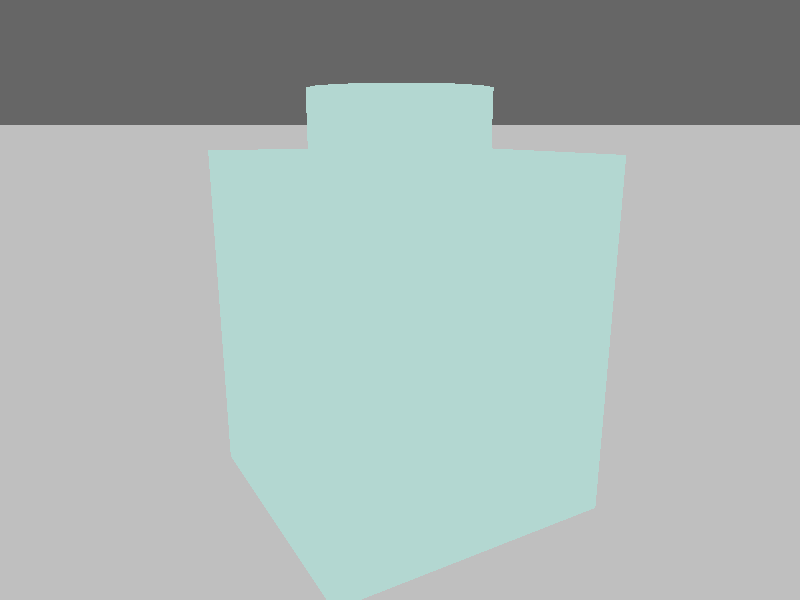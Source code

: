 //========================================================================================================================
//                                                     POV-Ray script
//                                     Generated by LDCad 1.6b (WIN64) on 2019-07-08
//------------------------------------------------------------------------------------------------------------------------
//Main file: D:\GitHub\mike_ldraw_models\tests\every_color\every_color.ldr
//Author: MLCad
//========================================================================================================================



//=====Options and variables==============================================================================================
#version 3.7;

#declare assumedGamma=1;
#declare dstAspectRatio=image_width/image_height; //Aspect ratio of the destination image.
#declare srcAspectRatio=1.587873; //Aspect ratio of the editing view used during export.
#declare doCorFOV=true; //Compensate the horizontal FOV, if needed, to keep framing identical to LDCad's editing view.

#declare doRadiosity=true;
#declare doRadiosityHQ=false; //This will be much slower, use only for final renderings.

#declare doFloor=true;
#declare doSky=false;

#declare doSeams=true; //This will fake seams in between parts by slightly scaling them.
#declare seamSize=0.3; //Width of seams.

//-----Bounding info------------------------------------------------------------------------------------------------------
#declare minX=-10;
#declare maxX=10;
#declare minY=-28;
#declare maxY=0; //This is the floor location as LDraw has a negative Y direction.



//=====Global settings====================================================================================================
#if (doRadiosity)
 #include "rad_def.inc"
#end

global_settings {
 assumed_gamma assumedGamma
 ambient_light srgb <1,1,1>
 max_trace_level 8

 #if (doRadiosity)
  #if (doRadiosityHQ)
   radiosity { Rad_Settings(Radiosity_OutdoorHQ, off, off) }
  #else
   radiosity { Rad_Settings(Radiosity_OutdoorLQ, off, off) }
  #end
 #end
}

background { color srgb 0.4 }


//=====LDraw materials====================================================================================================
#declare ldColorCount=175;
#declare ldColor=array[ldColorCount][5] {
 {0,0.019608,0.07451,0.113725,1},
 {1,0,0.333333,0.74902,1},
 {2,0.145098,0.478431,0.243137,1},
 {3,0,0.513726,0.560784,1},
 {4,0.788235,0.101961,0.035294,1},
 {5,0.784314,0.439216,0.627451,1},
 {6,0.345098,0.223529,0.152941,1},
 {7,0.607843,0.631373,0.615686,1},
 {8,0.427451,0.431373,0.360784,1},
 {9,0.705882,0.823529,0.890196,1},
 {10,0.294118,0.623529,0.290196,1},
 {11,0.333333,0.647059,0.686275,1},
 {12,0.94902,0.439216,0.368627,1},
 {13,0.988235,0.592157,0.67451,1},
 {14,0.94902,0.803922,0.215686,1},
 {15,1,1,1,1},
 {17,0.760784,0.854902,0.721569,1},
 {18,0.984314,0.901961,0.588235,1},
 {19,0.894118,0.803922,0.619608,1},
 {20,0.788235,0.792157,0.886275,1},
 {21,0.878431,1,0.690196,0.941176},
 {22,0.505882,0,0.482353,1},
 {23,0.12549,0.196078,0.690196,1},
 {25,0.996078,0.541176,0.094118,1},
 {26,0.572549,0.223529,0.470588,1},
 {27,0.733333,0.913725,0.043137,1},
 {28,0.584314,0.541176,0.45098,1},
 {29,0.894118,0.678431,0.784314,1},
 {30,0.67451,0.470588,0.729412,1},
 {31,0.882353,0.835294,0.929412,1},
 {32,0,0,0,0.823529},
 {33,0,0.12549,0.627451,0.501961},
 {34,0.137255,0.470588,0.254902,0.501961},
 {35,0.337255,0.901961,0.27451,0.501961},
 {36,0.788235,0.101961,0.035294,0.501961},
 {37,0.87451,0.4,0.584314,0.501961},
 {38,1,0.501961,0.05098,0.501961},
 {39,0.756863,0.87451,0.941176,0.501961},
 {40,0.388235,0.372549,0.321569,0.501961},
 {41,0.333333,0.603922,0.717647,0.501961},
 {42,0.752941,1,0,0.501961},
 {43,0.682353,0.913725,0.937255,0.501961},
 {44,0.588235,0.439216,0.623529,0.501961},
 {45,0.988235,0.592157,0.67451,0.501961},
 {46,0.960784,0.803922,0.184314,0.501961},
 {47,0.988235,0.988235,0.988235,0.501961},
 {52,0.647059,0.647059,0.796078,0.501961},
 {54,0.854902,0.690196,0,0.501961},
 {57,0.941176,0.560784,0.109804,0.501961},
 {60,0.392157,0.352941,0.298039,1},
 {61,0.423529,0.588235,0.74902,1},
 {62,0.235294,0.701961,0.443137,1},
 {63,0.666667,0.301961,0.556863,1},
 {64,0.105882,0.164706,0.203922,1},
 {65,0.960784,0.803922,0.184314,1},
 {66,0.792157,0.690196,0,0.501961},
 {67,1,1,1,0.501961},
 {68,0.952941,0.811765,0.607843,1},
 {69,0.803922,0.384314,0.596078,1},
 {70,0.345098,0.164706,0.070588,1},
 {71,0.627451,0.647059,0.662745,1},
 {72,0.423529,0.431373,0.407843,1},
 {73,0.360784,0.615686,0.819608,1},
 {74,0.45098,0.862745,0.631373,1},
 {75,0,0,0,1},
 {76,0.388235,0.372549,0.380392,1},
 {77,0.996078,0.8,0.811765,1},
 {78,0.964706,0.843137,0.701961,1},
 {79,1,1,1,0.941176},
 {80,0.647059,0.662745,0.705882,1},
 {81,0.537255,0.607843,0.372549,1},
 {82,0.858824,0.67451,0.203922,1},
 {83,0.101961,0.156863,0.192157,1},
 {84,0.8,0.439216,0.164706,1},
 {85,0.247059,0.211765,0.568627,1},
 {86,0.486275,0.313726,0.227451,1},
 {87,0.427451,0.431373,0.360784,1},
 {89,0.298039,0.380392,0.858824,1},
 {92,0.815686,0.568627,0.407843,1},
 {100,0.996078,0.729412,0.741176,1},
 {110,0.262745,0.329412,0.639216,1},
 {112,0.407843,0.454902,0.792157,1},
 {114,0.87451,0.4,0.584314,0.501961},
 {115,0.780392,0.823529,0.235294,1},
 {117,1,1,1,0.501961},
 {118,0.701961,0.843137,0.819608,1},
 {120,0.85098,0.894118,0.654902,1},
 {125,0.976471,0.729412,0.380392,1},
 {128,0.678431,0.380392,0.25098,1},
 {129,0.392157,0,0.380392,0.501961},
 {132,0,0,0,1},
 {133,0,0,0,1},
 {134,0.588235,0.290196,0.152941,1},
 {135,0.611765,0.639216,0.658824,1},
 {137,0.337255,0.466667,0.729412,1},
 {142,0.862745,0.745098,0.380392,1},
 {148,0.341176,0.345098,0.341176,1},
 {150,0.733333,0.741176,0.737255,1},
 {151,0.901961,0.890196,0.878431,1},
 {178,0.705882,0.533333,0.243137,1},
 {179,0.537255,0.529412,0.533333,1},
 {183,0.94902,0.952941,0.94902,1},
 {184,0.839216,0,0.14902,1},
 {186,0,0.556863,0.235294,1},
 {189,0.67451,0.509804,0.278431,1},
 {191,0.972549,0.733333,0.239216,1},
 {212,0.52549,0.756863,0.882353,1},
 {216,0.701961,0.062745,0.015686,1},
 {218,0.556863,0.333333,0.592157,1},
 {219,0.337255,0.305882,0.615686,1},
 {226,1,0.941176,0.227451,1},
 {231,0.988235,0.717647,0.427451,0.501961},
 {232,0.337255,0.745098,0.839216,1},
 {234,0.984314,0.909804,0.564706,0.501961},
 {256,0.129412,0.129412,0.129412,1},
 {272,0.05098,0.196078,0.356863,1},
 {273,0,0.2,0.698039,1},
 {284,0.760784,0.505882,0.647059,0.501961},
 {285,0.490196,0.760784,0.568627,0.501961},
 {288,0.094118,0.27451,0.196078,1},
 {293,0.419608,0.670588,0.894118,0.501961},
 {294,0.741176,0.776471,0.678431,0.941176},
 {295,1,0.580392,0.760784,1},
 {297,0.8,0.611765,0.168627,1},
 {300,0.760784,0.498039,0.32549,1},
 {302,0.682353,0.913725,0.937255,0.501961},
 {308,0.207843,0.129412,0,1},
 {313,0.329412,0.662745,0.784314,1},
 {320,0.447059,0.054902,0.058824,1},
 {321,0.078431,0.596078,0.843137,1},
 {322,0.243137,0.760784,0.866667,1},
 {323,0.741176,0.862745,0.847059,1},
 {324,0.768627,0,0.14902,1},
 {326,0.87451,0.933333,0.647059,1},
 {329,0.960784,0.952941,0.843137,0.941176},
 {330,0.607843,0.603922,0.352941,1},
 {334,0.733333,0.647059,0.239216,1},
 {335,0.839216,0.458824,0.447059,1},
 {339,0.752941,1,0,0.501961},
 {350,0.815686,0.4,0.062745,1},
 {351,0.968627,0.521569,0.694118,1},
 {353,0.172549,0.278431,0.45098,1},
 {366,0.980392,0.611765,0.109804,1},
 {373,0.517647,0.368627,0.517647,1},
 {375,0.756863,0.760784,0.756863,1},
 {378,0.627451,0.737255,0.67451,1},
 {379,0.34902,0.443137,0.517647,1},
 {383,0.878431,0.878431,0.878431,1},
 {406,0,0.113725,0.407843,1},
 {449,0.505882,0,0.482353,1},
 {450,0.713726,0.482353,0.313726,1},
 {462,1,0.654902,0.043137,1},
 {484,0.662745,0.333333,0,1},
 {490,0.843137,0.941176,0,1},
 {493,0.396078,0.403922,0.380392,1},
 {494,0.815686,0.815686,0.815686,1},
 {495,0.682353,0.478431,0.34902,1},
 {496,0.639216,0.635294,0.643137,1},
 {503,0.901961,0.890196,0.854902,1},
 {504,0.537255,0.529412,0.533333,1},
 {507,0.666667,0.823529,0.843137,1},
 {508,0.97451,0.719608,0.684314,1},
 {509,0.994118,0.796078,0.837255,1},
 {511,0.980392,0.980392,0.980392,1},
 {10002,0.3,0.3,0.3,1},
 {10026,0.3,0.3,0.3,1},
 {10031,0.3,0.3,0.3,1},
 {10070,0.3,0.3,0.3,1},
 {10226,0.3,0.3,0.3,1},
 {10308,0.3,0.3,0.3,1},
 {10320,0.3,0.3,0.3,1},
 {10321,0.3,0.3,0.3,1},
 {10322,0.3,0.3,0.3,1},
 {10323,0.3,0.3,0.3,1},
 {10484,0.3,0.3,0.3,1}
}

#macro getColorIndex(ldCode)
 #local result=-1;
 #local i=0;
 #while (result=-1 & i<ldColorCount)
  #if (ldColor[i][0]=ldCode)
    #local result=i;
  #else
    #local i=i+1;
  #end
 #end
 result
#end

//-----Base tex/mat properties--------------------------------------------------------------------------------------------
#local ldrawPlasticNor=normal {
 bumps 0.001
 scale 0.5
 turbulence 0
};

#local ldrawPlasticFin=finish {
 diffuse 1
 brilliance 1
 conserve_energy

 specular albedo 0.1
 roughness 0.01

 reflection 0.05
};

#local ldrawPlasticTrans_ior=1.6;

#local ldrawRubberNor=normal {
 dents 0.01
 scale 0.25
 turbulence 0
}

#local ldrawRubberFin=finish {
 diffuse 1
 brilliance 0.05
 specular albedo 0.1
 roughness 0.05
 conserve_energy
}

#local ldrawRubberTrans_ior=2.5;

#local ldrawMetalNor=normal {
 dents 0.01
 scale 0.25
 turbulence 0
};

#local ldrawMetalFin=finish {
 brilliance 3
 diffuse 0.9
 metallic
 specular 0.70
 roughness 1/60
 reflection 0.25
};

#local ldrawMatteMetalNor=normal {
 dents 0.01
 scale 0.25
 turbulence 0
};

#local ldrawMatteMetalFin=finish {
 brilliance 3
 diffuse 0.9
 metallic
 specular 0.70
 roughness 1/60
 reflection 0.25
};

#local ldrawChromeNor=normal {
 bumps 0.01
 scale 0.1
 turbulence 0
};

#local ldrawChromeFin=finish {
 brilliance 6
 diffuse 0.7
 metallic
 specular 0.80
 roughness 1/120
 reflection 0.8
};

#local ldrawPearlNor=normal {
 dents 0.01
 scale 0.25
 turbulence 0
};

#local ldrawPearlFin=finish {
 brilliance 3
 diffuse 0.9
 metallic
 specular 0.70
 roughness 1/60
 reflection 0.25
};


//-----tex/mat helper macros----------------------------------------------------------------------------------------------
#macro ldrawPigment(colIdx, forMat)

 #local r=ldColor[colIdx][1];
 #local g=ldColor[colIdx][2];
 #local b=ldColor[colIdx][3];
 #local a=ldColor[colIdx][4];
 #local isTrans=(a<1.0);

 #if (isTrans)
  #if (forMat)
    //Transparency is done trough interior
    #local flt=0.0;
    #local tr=1.0;
  #else
    #local flt=a;
    #local tr=1.0-a;
  #end

  #local result=pigment { srgbft <r,g,b, flt, tr> };
  result
 #else
  #local result=pigment { srgb <r,g,b> };
  result
 #end
#end

#macro ldrawBuildTex(basePigment, baseNormal, baseFinish, pngIdx)

 #if (pngIdx<0)
  pigment { basePigment }
  normal { baseNormal }
  finish { baseFinish }
 #else
  #local texPigment=
   pigment {
    basePigment
    uv_mapping
    image_map {
     png getPngName(pngIdx)
     getPngMapType(pngIdx)
     interpolate 2
    }
    getPngWarp(pngIdx)
   }
  ;

  #local result=
   texture {
    pigment { basePigment }
    normal { baseNormal }
    finish { baseFinish }
   }
   texture {
    pigment { texPigment }
    normal { baseNormal }
    finish { baseFinish }
   }
  ;
  result
 #end
#end

#macro ldrawBuildMat(ldCode, tex, iorValue)

 texture { tex }
 #local idx=getColorIndex(ldCode);
 #if (ldColor[idx][4]<1.0)
  interior {
    ior iorValue
    fade_power 1
    fade_distance 1
    fade_color <ldColor[idx][1], ldColor[idx][2], ldColor[idx][3]>
  }
 #end
#end


//-----Main tex/mat macros------------------------------------------------------------------------------------------------
#macro ldrawTexPlastic(ldCode, pngIdx, forMat)
 ldrawBuildTex(ldrawPigment(getColorIndex(ldCode), forMat), ldrawPlasticNor, ldrawPlasticFin, pngIdx)
#end

#macro ldrawMatPlastic(ldCode, tex)
 ldrawBuildMat(ldCode, tex, ldrawPlasticTrans_ior)
#end

#macro ldrawTexRubber(ldCode, pngIdx, forMat)
 ldrawBuildTex(ldrawPigment(getColorIndex(ldCode), forMat), ldrawRubberNor, ldrawRubberFin, pngIdx)
#end

#macro ldrawMatRubber(ldCode, tex)
 ldrawBuildMat(ldCode, tex, ldrawRubberTrans_ior)
#end

#macro ldrawTexMetal(ldCode, pngIdx, forMat)
 ldrawBuildTex(ldrawPigment(getColorIndex(ldCode), forMat), ldrawMetalNor, ldrawMetalFin, pngIdx)
#end

#macro ldrawMatMetal(ldCode, tex)
 ldrawBuildMat(ldCode, tex, -1)
#end

#macro ldrawTexMatteMetal(ldCode, pngIdx, forMat)
 ldrawBuildTex(ldrawPigment(getColorIndex(ldCode), forMat), ldrawMatteMetalNor, ldrawMatteMetalFin, pngIdx)
#end

#macro ldrawMatMatteMetal(ldCode, tex)
 ldrawBuildMat(ldCode, tex, -1)
#end

#macro ldrawTexChrome(ldCode, pngIdx, forMat)
 ldrawBuildTex(ldrawPigment(getColorIndex(ldCode), forMat), ldrawChromeNor, ldrawChromeFin, pngIdx)
#end

#macro ldrawMatChrome(ldCode, tex)
 ldrawBuildMat(ldCode, tex, -1)
#end

#macro ldrawTexPearl(ldCode, pngIdx, forMat)
 ldrawBuildTex(ldrawPigment(getColorIndex(ldCode), forMat), ldrawPearlNor, ldrawPearlFin, pngIdx)
#end

#macro ldrawMatPearl(ldCode, tex)
 ldrawBuildMat(ldCode, tex, -1)
#end


//-----Tex/mat defines----------------------------------------------------------------------------------------------------
#declare ldTex0=texture {
 ldrawTexPlastic(0, -1, false)
}

#declare ldMat0=material {
 ldrawMatPlastic(0, texture { ldrawTexPlastic(0, -1, true) })
}

#declare ldTex1=texture {
 ldrawTexPlastic(1, -1, false)
}

#declare ldMat1=material {
 ldrawMatPlastic(1, texture { ldrawTexPlastic(1, -1, true) })
}

#declare ldTex2=texture {
 ldrawTexPlastic(2, -1, false)
}

#declare ldMat2=material {
 ldrawMatPlastic(2, texture { ldrawTexPlastic(2, -1, true) })
}

#declare ldTex3=texture {
 ldrawTexPlastic(3, -1, false)
}

#declare ldMat3=material {
 ldrawMatPlastic(3, texture { ldrawTexPlastic(3, -1, true) })
}

#declare ldTex4=texture {
 ldrawTexPlastic(4, -1, false)
}

#declare ldMat4=material {
 ldrawMatPlastic(4, texture { ldrawTexPlastic(4, -1, true) })
}

#declare ldTex5=texture {
 ldrawTexPlastic(5, -1, false)
}

#declare ldMat5=material {
 ldrawMatPlastic(5, texture { ldrawTexPlastic(5, -1, true) })
}

#declare ldTex6=texture {
 ldrawTexPlastic(6, -1, false)
}

#declare ldMat6=material {
 ldrawMatPlastic(6, texture { ldrawTexPlastic(6, -1, true) })
}

#declare ldTex7=texture {
 ldrawTexPlastic(7, -1, false)
}

#declare ldMat7=material {
 ldrawMatPlastic(7, texture { ldrawTexPlastic(7, -1, true) })
}

#declare ldTex8=texture {
 ldrawTexPlastic(8, -1, false)
}

#declare ldMat8=material {
 ldrawMatPlastic(8, texture { ldrawTexPlastic(8, -1, true) })
}

#declare ldTex9=texture {
 ldrawTexPlastic(9, -1, false)
}

#declare ldMat9=material {
 ldrawMatPlastic(9, texture { ldrawTexPlastic(9, -1, true) })
}

#declare ldTex10=texture {
 ldrawTexPlastic(10, -1, false)
}

#declare ldMat10=material {
 ldrawMatPlastic(10, texture { ldrawTexPlastic(10, -1, true) })
}

#declare ldTex11=texture {
 ldrawTexPlastic(11, -1, false)
}

#declare ldMat11=material {
 ldrawMatPlastic(11, texture { ldrawTexPlastic(11, -1, true) })
}

#declare ldTex12=texture {
 ldrawTexPlastic(12, -1, false)
}

#declare ldMat12=material {
 ldrawMatPlastic(12, texture { ldrawTexPlastic(12, -1, true) })
}

#declare ldTex13=texture {
 ldrawTexPlastic(13, -1, false)
}

#declare ldMat13=material {
 ldrawMatPlastic(13, texture { ldrawTexPlastic(13, -1, true) })
}

#declare ldTex14=texture {
 ldrawTexPlastic(14, -1, false)
}

#declare ldMat14=material {
 ldrawMatPlastic(14, texture { ldrawTexPlastic(14, -1, true) })
}

#declare ldTex15=texture {
 ldrawTexPlastic(15, -1, false)
}

#declare ldMat15=material {
 ldrawMatPlastic(15, texture { ldrawTexPlastic(15, -1, true) })
}

#declare ldTex17=texture {
 ldrawTexPlastic(17, -1, false)
}

#declare ldMat17=material {
 ldrawMatPlastic(17, texture { ldrawTexPlastic(17, -1, true) })
}

#declare ldTex18=texture {
 ldrawTexPlastic(18, -1, false)
}

#declare ldMat18=material {
 ldrawMatPlastic(18, texture { ldrawTexPlastic(18, -1, true) })
}

#declare ldTex19=texture {
 ldrawTexPlastic(19, -1, false)
}

#declare ldMat19=material {
 ldrawMatPlastic(19, texture { ldrawTexPlastic(19, -1, true) })
}

#declare ldTex20=texture {
 ldrawTexPlastic(20, -1, false)
}

#declare ldMat20=material {
 ldrawMatPlastic(20, texture { ldrawTexPlastic(20, -1, true) })
}

#declare ldTex21=texture {
 ldrawTexPlastic(21, -1, false)
}

#declare ldMat21=material {
 ldrawMatPlastic(21, texture { ldrawTexPlastic(21, -1, true) })
}

#declare ldTex22=texture {
 ldrawTexPlastic(22, -1, false)
}

#declare ldMat22=material {
 ldrawMatPlastic(22, texture { ldrawTexPlastic(22, -1, true) })
}

#declare ldTex23=texture {
 ldrawTexPlastic(23, -1, false)
}

#declare ldMat23=material {
 ldrawMatPlastic(23, texture { ldrawTexPlastic(23, -1, true) })
}

#declare ldTex25=texture {
 ldrawTexPlastic(25, -1, false)
}

#declare ldMat25=material {
 ldrawMatPlastic(25, texture { ldrawTexPlastic(25, -1, true) })
}

#declare ldTex26=texture {
 ldrawTexPlastic(26, -1, false)
}

#declare ldMat26=material {
 ldrawMatPlastic(26, texture { ldrawTexPlastic(26, -1, true) })
}

#declare ldTex27=texture {
 ldrawTexPlastic(27, -1, false)
}

#declare ldMat27=material {
 ldrawMatPlastic(27, texture { ldrawTexPlastic(27, -1, true) })
}

#declare ldTex28=texture {
 ldrawTexPlastic(28, -1, false)
}

#declare ldMat28=material {
 ldrawMatPlastic(28, texture { ldrawTexPlastic(28, -1, true) })
}

#declare ldTex29=texture {
 ldrawTexPlastic(29, -1, false)
}

#declare ldMat29=material {
 ldrawMatPlastic(29, texture { ldrawTexPlastic(29, -1, true) })
}

#declare ldTex30=texture {
 ldrawTexPlastic(30, -1, false)
}

#declare ldMat30=material {
 ldrawMatPlastic(30, texture { ldrawTexPlastic(30, -1, true) })
}

#declare ldTex31=texture {
 ldrawTexPlastic(31, -1, false)
}

#declare ldMat31=material {
 ldrawMatPlastic(31, texture { ldrawTexPlastic(31, -1, true) })
}

#declare ldTex32=texture {
 ldrawTexPlastic(32, -1, false)
}

#declare ldMat32=material {
 ldrawMatPlastic(32, texture { ldrawTexPlastic(32, -1, true) })
}

#declare ldTex33=texture {
 ldrawTexPlastic(33, -1, false)
}

#declare ldMat33=material {
 ldrawMatPlastic(33, texture { ldrawTexPlastic(33, -1, true) })
}

#declare ldTex34=texture {
 ldrawTexPlastic(34, -1, false)
}

#declare ldMat34=material {
 ldrawMatPlastic(34, texture { ldrawTexPlastic(34, -1, true) })
}

#declare ldTex35=texture {
 ldrawTexPlastic(35, -1, false)
}

#declare ldMat35=material {
 ldrawMatPlastic(35, texture { ldrawTexPlastic(35, -1, true) })
}

#declare ldTex36=texture {
 ldrawTexPlastic(36, -1, false)
}

#declare ldMat36=material {
 ldrawMatPlastic(36, texture { ldrawTexPlastic(36, -1, true) })
}

#declare ldTex37=texture {
 ldrawTexPlastic(37, -1, false)
}

#declare ldMat37=material {
 ldrawMatPlastic(37, texture { ldrawTexPlastic(37, -1, true) })
}

#declare ldTex38=texture {
 ldrawTexPlastic(38, -1, false)
}

#declare ldMat38=material {
 ldrawMatPlastic(38, texture { ldrawTexPlastic(38, -1, true) })
}

#declare ldTex39=texture {
 ldrawTexPlastic(39, -1, false)
}

#declare ldMat39=material {
 ldrawMatPlastic(39, texture { ldrawTexPlastic(39, -1, true) })
}

#declare ldTex40=texture {
 ldrawTexPlastic(40, -1, false)
}

#declare ldMat40=material {
 ldrawMatPlastic(40, texture { ldrawTexPlastic(40, -1, true) })
}

#declare ldTex41=texture {
 ldrawTexPlastic(41, -1, false)
}

#declare ldMat41=material {
 ldrawMatPlastic(41, texture { ldrawTexPlastic(41, -1, true) })
}

#declare ldTex42=texture {
 ldrawTexPlastic(42, -1, false)
}

#declare ldMat42=material {
 ldrawMatPlastic(42, texture { ldrawTexPlastic(42, -1, true) })
}

#declare ldTex43=texture {
 ldrawTexPlastic(43, -1, false)
}

#declare ldMat43=material {
 ldrawMatPlastic(43, texture { ldrawTexPlastic(43, -1, true) })
}

#declare ldTex44=texture {
 ldrawTexPlastic(44, -1, false)
}

#declare ldMat44=material {
 ldrawMatPlastic(44, texture { ldrawTexPlastic(44, -1, true) })
}

#declare ldTex45=texture {
 ldrawTexPlastic(45, -1, false)
}

#declare ldMat45=material {
 ldrawMatPlastic(45, texture { ldrawTexPlastic(45, -1, true) })
}

#declare ldTex46=texture {
 ldrawTexPlastic(46, -1, false)
}

#declare ldMat46=material {
 ldrawMatPlastic(46, texture { ldrawTexPlastic(46, -1, true) })
}

#declare ldTex47=texture {
 ldrawTexPlastic(47, -1, false)
}

#declare ldMat47=material {
 ldrawMatPlastic(47, texture { ldrawTexPlastic(47, -1, true) })
}

#declare ldTex52=texture {
 ldrawTexPlastic(52, -1, false)
}

#declare ldMat52=material {
 ldrawMatPlastic(52, texture { ldrawTexPlastic(52, -1, true) })
}

#declare ldTex54=texture {
 ldrawTexPlastic(54, -1, false)
}

#declare ldMat54=material {
 ldrawMatPlastic(54, texture { ldrawTexPlastic(54, -1, true) })
}

#declare ldTex57=texture {
 ldrawTexPlastic(57, -1, false)
}

#declare ldMat57=material {
 ldrawMatPlastic(57, texture { ldrawTexPlastic(57, -1, true) })
}

#declare ldTex60=texture {
 ldrawTexChrome(60, -1, false)
}

#declare ldMat60=material {
 ldrawMatChrome(60, texture { ldrawTexChrome(60, -1, true) })
}

#declare ldTex61=texture {
 ldrawTexChrome(61, -1, false)
}

#declare ldMat61=material {
 ldrawMatChrome(61, texture { ldrawTexChrome(61, -1, true) })
}

#declare ldTex62=texture {
 ldrawTexChrome(62, -1, false)
}

#declare ldMat62=material {
 ldrawMatChrome(62, texture { ldrawTexChrome(62, -1, true) })
}

#declare ldTex63=texture {
 ldrawTexChrome(63, -1, false)
}

#declare ldMat63=material {
 ldrawMatChrome(63, texture { ldrawTexChrome(63, -1, true) })
}

#declare ldTex64=texture {
 ldrawTexChrome(64, -1, false)
}

#declare ldMat64=material {
 ldrawMatChrome(64, texture { ldrawTexChrome(64, -1, true) })
}

#declare ldTex65=texture {
 ldrawTexRubber(65, -1, false)
}

#declare ldMat65=material {
 ldrawMatRubber(65, texture { ldrawTexRubber(65, -1, true) })
}

#declare ldTex66=texture {
 ldrawTexRubber(66, -1, false)
}

#declare ldMat66=material {
 ldrawMatRubber(66, texture { ldrawTexRubber(66, -1, true) })
}

#declare ldTex67=texture {
 ldrawTexRubber(67, -1, false)
}

#declare ldMat67=material {
 ldrawMatRubber(67, texture { ldrawTexRubber(67, -1, true) })
}

#declare ldTex68=texture {
 ldrawTexPlastic(68, -1, false)
}

#declare ldMat68=material {
 ldrawMatPlastic(68, texture { ldrawTexPlastic(68, -1, true) })
}

#declare ldTex69=texture {
 ldrawTexPlastic(69, -1, false)
}

#declare ldMat69=material {
 ldrawMatPlastic(69, texture { ldrawTexPlastic(69, -1, true) })
}

#declare ldTex70=texture {
 ldrawTexPlastic(70, -1, false)
}

#declare ldMat70=material {
 ldrawMatPlastic(70, texture { ldrawTexPlastic(70, -1, true) })
}

#declare ldTex71=texture {
 ldrawTexPlastic(71, -1, false)
}

#declare ldMat71=material {
 ldrawMatPlastic(71, texture { ldrawTexPlastic(71, -1, true) })
}

#declare ldTex72=texture {
 ldrawTexPlastic(72, -1, false)
}

#declare ldMat72=material {
 ldrawMatPlastic(72, texture { ldrawTexPlastic(72, -1, true) })
}

#declare ldTex73=texture {
 ldrawTexPlastic(73, -1, false)
}

#declare ldMat73=material {
 ldrawMatPlastic(73, texture { ldrawTexPlastic(73, -1, true) })
}

#declare ldTex74=texture {
 ldrawTexPlastic(74, -1, false)
}

#declare ldMat74=material {
 ldrawMatPlastic(74, texture { ldrawTexPlastic(74, -1, true) })
}

#declare ldTex75=texture {
 ldrawTexPlastic(75, -1, false)
}

#declare ldMat75=material {
 ldrawMatPlastic(75, texture { ldrawTexPlastic(75, -1, true) })
}

#declare ldTex76=texture {
 ldrawTexPlastic(76, -1, false)
}

#declare ldMat76=material {
 ldrawMatPlastic(76, texture { ldrawTexPlastic(76, -1, true) })
}

#declare ldTex77=texture {
 ldrawTexPlastic(77, -1, false)
}

#declare ldMat77=material {
 ldrawMatPlastic(77, texture { ldrawTexPlastic(77, -1, true) })
}

#declare ldTex78=texture {
 ldrawTexPlastic(78, -1, false)
}

#declare ldMat78=material {
 ldrawMatPlastic(78, texture { ldrawTexPlastic(78, -1, true) })
}

#declare ldTex79=texture {
 ldrawTexPlastic(79, -1, false)
}

#declare ldMat79=material {
 ldrawMatPlastic(79, texture { ldrawTexPlastic(79, -1, true) })
}

#declare ldTex80=texture {
 ldrawTexMetal(80, -1, false)
}

#declare ldMat80=material {
 ldrawMatMetal(80, texture { ldrawTexMetal(80, -1, true) })
}

#declare ldTex81=texture {
 ldrawTexMetal(81, -1, false)
}

#declare ldMat81=material {
 ldrawMatMetal(81, texture { ldrawTexMetal(81, -1, true) })
}

#declare ldTex82=texture {
 ldrawTexMetal(82, -1, false)
}

#declare ldMat82=material {
 ldrawMatMetal(82, texture { ldrawTexMetal(82, -1, true) })
}

#declare ldTex83=texture {
 ldrawTexMetal(83, -1, false)
}

#declare ldMat83=material {
 ldrawMatMetal(83, texture { ldrawTexMetal(83, -1, true) })
}

#declare ldTex84=texture {
 ldrawTexPlastic(84, -1, false)
}

#declare ldMat84=material {
 ldrawMatPlastic(84, texture { ldrawTexPlastic(84, -1, true) })
}

#declare ldTex85=texture {
 ldrawTexPlastic(85, -1, false)
}

#declare ldMat85=material {
 ldrawMatPlastic(85, texture { ldrawTexPlastic(85, -1, true) })
}

#declare ldTex86=texture {
 ldrawTexPlastic(86, -1, false)
}

#declare ldMat86=material {
 ldrawMatPlastic(86, texture { ldrawTexPlastic(86, -1, true) })
}

#declare ldTex87=texture {
 ldrawTexMetal(87, -1, false)
}

#declare ldMat87=material {
 ldrawMatMetal(87, texture { ldrawTexMetal(87, -1, true) })
}

#declare ldTex89=texture {
 ldrawTexPlastic(89, -1, false)
}

#declare ldMat89=material {
 ldrawMatPlastic(89, texture { ldrawTexPlastic(89, -1, true) })
}

#declare ldTex92=texture {
 ldrawTexPlastic(92, -1, false)
}

#declare ldMat92=material {
 ldrawMatPlastic(92, texture { ldrawTexPlastic(92, -1, true) })
}

#declare ldTex100=texture {
 ldrawTexPlastic(100, -1, false)
}

#declare ldMat100=material {
 ldrawMatPlastic(100, texture { ldrawTexPlastic(100, -1, true) })
}

#declare ldTex110=texture {
 ldrawTexPlastic(110, -1, false)
}

#declare ldMat110=material {
 ldrawMatPlastic(110, texture { ldrawTexPlastic(110, -1, true) })
}

#declare ldTex112=texture {
 ldrawTexPlastic(112, -1, false)
}

#declare ldMat112=material {
 ldrawMatPlastic(112, texture { ldrawTexPlastic(112, -1, true) })
}

#declare ldTex114=texture {
 ldrawTexPlastic(114, -1, false)
}

#declare ldMat114=material {
 ldrawMatPlastic(114, texture { ldrawTexPlastic(114, -1, true) })
}

#declare ldTex115=texture {
 ldrawTexPlastic(115, -1, false)
}

#declare ldMat115=material {
 ldrawMatPlastic(115, texture { ldrawTexPlastic(115, -1, true) })
}

#declare ldTex117=texture {
 ldrawTexPlastic(117, -1, false)
}

#declare ldMat117=material {
 ldrawMatPlastic(117, texture { ldrawTexPlastic(117, -1, true) })
}

#declare ldTex118=texture {
 ldrawTexPlastic(118, -1, false)
}

#declare ldMat118=material {
 ldrawMatPlastic(118, texture { ldrawTexPlastic(118, -1, true) })
}

#declare ldTex120=texture {
 ldrawTexPlastic(120, -1, false)
}

#declare ldMat120=material {
 ldrawMatPlastic(120, texture { ldrawTexPlastic(120, -1, true) })
}

#declare ldTex125=texture {
 ldrawTexPlastic(125, -1, false)
}

#declare ldMat125=material {
 ldrawMatPlastic(125, texture { ldrawTexPlastic(125, -1, true) })
}

#declare ldTex128=texture {
 ldrawTexPlastic(128, -1, false)
}

#declare ldMat128=material {
 ldrawMatPlastic(128, texture { ldrawTexPlastic(128, -1, true) })
}

#declare ldTex129=texture {
 ldrawTexPlastic(129, -1, false)
}

#declare ldMat129=material {
 ldrawMatPlastic(129, texture { ldrawTexPlastic(129, -1, true) })
}

#declare ldTex132=texture {
 ldrawTexPlastic(132, -1, false)
}

#declare ldMat132=material {
 ldrawMatPlastic(132, texture { ldrawTexPlastic(132, -1, true) })
}

#declare ldTex133=texture {
 ldrawTexPlastic(133, -1, false)
}

#declare ldMat133=material {
 ldrawMatPlastic(133, texture { ldrawTexPlastic(133, -1, true) })
}

#declare ldTex134=texture {
 ldrawTexPearl(134, -1, false)
}

#declare ldMat134=material {
 ldrawMatPearl(134, texture { ldrawTexPearl(134, -1, true) })
}

#declare ldTex135=texture {
 ldrawTexPearl(135, -1, false)
}

#declare ldMat135=material {
 ldrawMatPearl(135, texture { ldrawTexPearl(135, -1, true) })
}

#declare ldTex137=texture {
 ldrawTexPearl(137, -1, false)
}

#declare ldMat137=material {
 ldrawMatPearl(137, texture { ldrawTexPearl(137, -1, true) })
}

#declare ldTex142=texture {
 ldrawTexPearl(142, -1, false)
}

#declare ldMat142=material {
 ldrawMatPearl(142, texture { ldrawTexPearl(142, -1, true) })
}

#declare ldTex148=texture {
 ldrawTexPearl(148, -1, false)
}

#declare ldMat148=material {
 ldrawMatPearl(148, texture { ldrawTexPearl(148, -1, true) })
}

#declare ldTex150=texture {
 ldrawTexPearl(150, -1, false)
}

#declare ldMat150=material {
 ldrawMatPearl(150, texture { ldrawTexPearl(150, -1, true) })
}

#declare ldTex151=texture {
 ldrawTexPlastic(151, -1, false)
}

#declare ldMat151=material {
 ldrawMatPlastic(151, texture { ldrawTexPlastic(151, -1, true) })
}

#declare ldTex178=texture {
 ldrawTexPearl(178, -1, false)
}

#declare ldMat178=material {
 ldrawMatPearl(178, texture { ldrawTexPearl(178, -1, true) })
}

#declare ldTex179=texture {
 ldrawTexPearl(179, -1, false)
}

#declare ldMat179=material {
 ldrawMatPearl(179, texture { ldrawTexPearl(179, -1, true) })
}

#declare ldTex183=texture {
 ldrawTexPearl(183, -1, false)
}

#declare ldMat183=material {
 ldrawMatPearl(183, texture { ldrawTexPearl(183, -1, true) })
}

#declare ldTex184=texture {
 ldrawTexMetal(184, -1, false)
}

#declare ldMat184=material {
 ldrawMatMetal(184, texture { ldrawTexMetal(184, -1, true) })
}

#declare ldTex186=texture {
 ldrawTexMetal(186, -1, false)
}

#declare ldMat186=material {
 ldrawMatMetal(186, texture { ldrawTexMetal(186, -1, true) })
}

#declare ldTex189=texture {
 ldrawTexPearl(189, -1, false)
}

#declare ldMat189=material {
 ldrawMatPearl(189, texture { ldrawTexPearl(189, -1, true) })
}

#declare ldTex191=texture {
 ldrawTexPlastic(191, -1, false)
}

#declare ldMat191=material {
 ldrawMatPlastic(191, texture { ldrawTexPlastic(191, -1, true) })
}

#declare ldTex212=texture {
 ldrawTexPlastic(212, -1, false)
}

#declare ldMat212=material {
 ldrawMatPlastic(212, texture { ldrawTexPlastic(212, -1, true) })
}

#declare ldTex216=texture {
 ldrawTexPlastic(216, -1, false)
}

#declare ldMat216=material {
 ldrawMatPlastic(216, texture { ldrawTexPlastic(216, -1, true) })
}

#declare ldTex218=texture {
 ldrawTexPlastic(218, -1, false)
}

#declare ldMat218=material {
 ldrawMatPlastic(218, texture { ldrawTexPlastic(218, -1, true) })
}

#declare ldTex219=texture {
 ldrawTexPlastic(219, -1, false)
}

#declare ldMat219=material {
 ldrawMatPlastic(219, texture { ldrawTexPlastic(219, -1, true) })
}

#declare ldTex226=texture {
 ldrawTexPlastic(226, -1, false)
}

#declare ldMat226=material {
 ldrawMatPlastic(226, texture { ldrawTexPlastic(226, -1, true) })
}

#declare ldTex231=texture {
 ldrawTexPlastic(231, -1, false)
}

#declare ldMat231=material {
 ldrawMatPlastic(231, texture { ldrawTexPlastic(231, -1, true) })
}

#declare ldTex232=texture {
 ldrawTexPlastic(232, -1, false)
}

#declare ldMat232=material {
 ldrawMatPlastic(232, texture { ldrawTexPlastic(232, -1, true) })
}

#declare ldTex234=texture {
 ldrawTexPlastic(234, -1, false)
}

#declare ldMat234=material {
 ldrawMatPlastic(234, texture { ldrawTexPlastic(234, -1, true) })
}

#declare ldTex256=texture {
 ldrawTexRubber(256, -1, false)
}

#declare ldMat256=material {
 ldrawMatRubber(256, texture { ldrawTexRubber(256, -1, true) })
}

#declare ldTex272=texture {
 ldrawTexPlastic(272, -1, false)
}

#declare ldMat272=material {
 ldrawMatPlastic(272, texture { ldrawTexPlastic(272, -1, true) })
}

#declare ldTex273=texture {
 ldrawTexRubber(273, -1, false)
}

#declare ldMat273=material {
 ldrawMatRubber(273, texture { ldrawTexRubber(273, -1, true) })
}

#declare ldTex284=texture {
 ldrawTexPlastic(284, -1, false)
}

#declare ldMat284=material {
 ldrawMatPlastic(284, texture { ldrawTexPlastic(284, -1, true) })
}

#declare ldTex285=texture {
 ldrawTexPlastic(285, -1, false)
}

#declare ldMat285=material {
 ldrawMatPlastic(285, texture { ldrawTexPlastic(285, -1, true) })
}

#declare ldTex288=texture {
 ldrawTexPlastic(288, -1, false)
}

#declare ldMat288=material {
 ldrawMatPlastic(288, texture { ldrawTexPlastic(288, -1, true) })
}

#declare ldTex293=texture {
 ldrawTexPlastic(293, -1, false)
}

#declare ldMat293=material {
 ldrawMatPlastic(293, texture { ldrawTexPlastic(293, -1, true) })
}

#declare ldTex294=texture {
 ldrawTexPlastic(294, -1, false)
}

#declare ldMat294=material {
 ldrawMatPlastic(294, texture { ldrawTexPlastic(294, -1, true) })
}

#declare ldTex295=texture {
 ldrawTexPlastic(295, -1, false)
}

#declare ldMat295=material {
 ldrawMatPlastic(295, texture { ldrawTexPlastic(295, -1, true) })
}

#declare ldTex297=texture {
 ldrawTexPearl(297, -1, false)
}

#declare ldMat297=material {
 ldrawMatPearl(297, texture { ldrawTexPearl(297, -1, true) })
}

#declare ldTex300=texture {
 ldrawTexMetal(300, -1, false)
}

#declare ldMat300=material {
 ldrawMatMetal(300, texture { ldrawTexMetal(300, -1, true) })
}

#declare ldTex302=texture {
 ldrawTexPlastic(302, -1, false)
}

#declare ldMat302=material {
 ldrawMatPlastic(302, texture { ldrawTexPlastic(302, -1, true) })
}

#declare ldTex308=texture {
 ldrawTexPlastic(308, -1, false)
}

#declare ldMat308=material {
 ldrawMatPlastic(308, texture { ldrawTexPlastic(308, -1, true) })
}

#declare ldTex313=texture {
 ldrawTexPlastic(313, -1, false)
}

#declare ldMat313=material {
 ldrawMatPlastic(313, texture { ldrawTexPlastic(313, -1, true) })
}

#declare ldTex320=texture {
 ldrawTexPlastic(320, -1, false)
}

#declare ldMat320=material {
 ldrawMatPlastic(320, texture { ldrawTexPlastic(320, -1, true) })
}

#declare ldTex321=texture {
 ldrawTexPlastic(321, -1, false)
}

#declare ldMat321=material {
 ldrawMatPlastic(321, texture { ldrawTexPlastic(321, -1, true) })
}

#declare ldTex322=texture {
 ldrawTexPlastic(322, -1, false)
}

#declare ldMat322=material {
 ldrawMatPlastic(322, texture { ldrawTexPlastic(322, -1, true) })
}

#declare ldTex323=texture {
 ldrawTexPlastic(323, -1, false)
}

#declare ldMat323=material {
 ldrawMatPlastic(323, texture { ldrawTexPlastic(323, -1, true) })
}

#declare ldTex324=texture {
 ldrawTexRubber(324, -1, false)
}

#declare ldMat324=material {
 ldrawMatRubber(324, texture { ldrawTexRubber(324, -1, true) })
}

#declare ldTex326=texture {
 ldrawTexPlastic(326, -1, false)
}

#declare ldMat326=material {
 ldrawMatPlastic(326, texture { ldrawTexPlastic(326, -1, true) })
}

#declare ldTex329=texture {
 ldrawTexPlastic(329, -1, false)
}

#declare ldMat329=material {
 ldrawMatPlastic(329, texture { ldrawTexPlastic(329, -1, true) })
}

#declare ldTex330=texture {
 ldrawTexPlastic(330, -1, false)
}

#declare ldMat330=material {
 ldrawMatPlastic(330, texture { ldrawTexPlastic(330, -1, true) })
}

#declare ldTex334=texture {
 ldrawTexChrome(334, -1, false)
}

#declare ldMat334=material {
 ldrawMatChrome(334, texture { ldrawTexChrome(334, -1, true) })
}

#declare ldTex335=texture {
 ldrawTexPlastic(335, -1, false)
}

#declare ldMat335=material {
 ldrawMatPlastic(335, texture { ldrawTexPlastic(335, -1, true) })
}

#declare ldTex339=texture {
 ldrawTexPlastic(339, -1, false)
}

#declare ldMat339=material {
 ldrawMatPlastic(339, texture { ldrawTexPlastic(339, -1, true) })
}

#declare ldTex350=texture {
 ldrawTexRubber(350, -1, false)
}

#declare ldMat350=material {
 ldrawMatRubber(350, texture { ldrawTexRubber(350, -1, true) })
}

#declare ldTex351=texture {
 ldrawTexPlastic(351, -1, false)
}

#declare ldMat351=material {
 ldrawMatPlastic(351, texture { ldrawTexPlastic(351, -1, true) })
}

#declare ldTex353=texture {
 ldrawTexPlastic(353, -1, false)
}

#declare ldMat353=material {
 ldrawMatPlastic(353, texture { ldrawTexPlastic(353, -1, true) })
}

#declare ldTex366=texture {
 ldrawTexPlastic(366, -1, false)
}

#declare ldMat366=material {
 ldrawMatPlastic(366, texture { ldrawTexPlastic(366, -1, true) })
}

#declare ldTex373=texture {
 ldrawTexPlastic(373, -1, false)
}

#declare ldMat373=material {
 ldrawMatPlastic(373, texture { ldrawTexPlastic(373, -1, true) })
}

#declare ldTex375=texture {
 ldrawTexRubber(375, -1, false)
}

#declare ldMat375=material {
 ldrawMatRubber(375, texture { ldrawTexRubber(375, -1, true) })
}

#declare ldTex378=texture {
 ldrawTexPlastic(378, -1, false)
}

#declare ldMat378=material {
 ldrawMatPlastic(378, texture { ldrawTexPlastic(378, -1, true) })
}

#declare ldTex379=texture {
 ldrawTexPlastic(379, -1, false)
}

#declare ldMat379=material {
 ldrawMatPlastic(379, texture { ldrawTexPlastic(379, -1, true) })
}

#declare ldTex383=texture {
 ldrawTexChrome(383, -1, false)
}

#declare ldMat383=material {
 ldrawMatChrome(383, texture { ldrawTexChrome(383, -1, true) })
}

#declare ldTex406=texture {
 ldrawTexRubber(406, -1, false)
}

#declare ldMat406=material {
 ldrawMatRubber(406, texture { ldrawTexRubber(406, -1, true) })
}

#declare ldTex449=texture {
 ldrawTexRubber(449, -1, false)
}

#declare ldMat449=material {
 ldrawMatRubber(449, texture { ldrawTexRubber(449, -1, true) })
}

#declare ldTex450=texture {
 ldrawTexPlastic(450, -1, false)
}

#declare ldMat450=material {
 ldrawMatPlastic(450, texture { ldrawTexPlastic(450, -1, true) })
}

#declare ldTex462=texture {
 ldrawTexPlastic(462, -1, false)
}

#declare ldMat462=material {
 ldrawMatPlastic(462, texture { ldrawTexPlastic(462, -1, true) })
}

#declare ldTex484=texture {
 ldrawTexPlastic(484, -1, false)
}

#declare ldMat484=material {
 ldrawMatPlastic(484, texture { ldrawTexPlastic(484, -1, true) })
}

#declare ldTex490=texture {
 ldrawTexRubber(490, -1, false)
}

#declare ldMat490=material {
 ldrawMatRubber(490, texture { ldrawTexRubber(490, -1, true) })
}

#declare ldTex493=texture {
 ldrawTexMetal(493, -1, false)
}

#declare ldMat493=material {
 ldrawMatMetal(493, texture { ldrawTexMetal(493, -1, true) })
}

#declare ldTex494=texture {
 ldrawTexMetal(494, -1, false)
}

#declare ldMat494=material {
 ldrawMatMetal(494, texture { ldrawTexMetal(494, -1, true) })
}

#declare ldTex495=texture {
 ldrawTexMetal(495, -1, false)
}

#declare ldMat495=material {
 ldrawMatMetal(495, texture { ldrawTexMetal(495, -1, true) })
}

#declare ldTex496=texture {
 ldrawTexRubber(496, -1, false)
}

#declare ldMat496=material {
 ldrawMatRubber(496, texture { ldrawTexRubber(496, -1, true) })
}

#declare ldTex503=texture {
 ldrawTexPlastic(503, -1, false)
}

#declare ldMat503=material {
 ldrawMatPlastic(503, texture { ldrawTexPlastic(503, -1, true) })
}

#declare ldTex504=texture {
 ldrawTexRubber(504, -1, false)
}

#declare ldMat504=material {
 ldrawMatRubber(504, texture { ldrawTexRubber(504, -1, true) })
}

#declare ldTex507=texture {
 ldrawTexPlastic(507, -1, false)
}

#declare ldMat507=material {
 ldrawMatPlastic(507, texture { ldrawTexPlastic(507, -1, true) })
}

#declare ldTex508=texture {
 ldrawTexPlastic(508, -1, false)
}

#declare ldMat508=material {
 ldrawMatPlastic(508, texture { ldrawTexPlastic(508, -1, true) })
}

#declare ldTex509=texture {
 ldrawTexPlastic(509, -1, false)
}

#declare ldMat509=material {
 ldrawMatPlastic(509, texture { ldrawTexPlastic(509, -1, true) })
}

#declare ldTex511=texture {
 ldrawTexRubber(511, -1, false)
}

#declare ldMat511=material {
 ldrawMatRubber(511, texture { ldrawTexRubber(511, -1, true) })
}

#declare ldTex10002=texture {
 ldrawTexPlastic(10002, -1, false)
}

#declare ldMat10002=material {
 ldrawMatPlastic(10002, texture { ldrawTexPlastic(10002, -1, true) })
}

#declare ldTex10026=texture {
 ldrawTexPlastic(10026, -1, false)
}

#declare ldMat10026=material {
 ldrawMatPlastic(10026, texture { ldrawTexPlastic(10026, -1, true) })
}

#declare ldTex10031=texture {
 ldrawTexPlastic(10031, -1, false)
}

#declare ldMat10031=material {
 ldrawMatPlastic(10031, texture { ldrawTexPlastic(10031, -1, true) })
}

#declare ldTex10070=texture {
 ldrawTexPlastic(10070, -1, false)
}

#declare ldMat10070=material {
 ldrawMatPlastic(10070, texture { ldrawTexPlastic(10070, -1, true) })
}

#declare ldTex10226=texture {
 ldrawTexPlastic(10226, -1, false)
}

#declare ldMat10226=material {
 ldrawMatPlastic(10226, texture { ldrawTexPlastic(10226, -1, true) })
}

#declare ldTex10308=texture {
 ldrawTexPlastic(10308, -1, false)
}

#declare ldMat10308=material {
 ldrawMatPlastic(10308, texture { ldrawTexPlastic(10308, -1, true) })
}

#declare ldTex10320=texture {
 ldrawTexPlastic(10320, -1, false)
}

#declare ldMat10320=material {
 ldrawMatPlastic(10320, texture { ldrawTexPlastic(10320, -1, true) })
}

#declare ldTex10321=texture {
 ldrawTexPlastic(10321, -1, false)
}

#declare ldMat10321=material {
 ldrawMatPlastic(10321, texture { ldrawTexPlastic(10321, -1, true) })
}

#declare ldTex10322=texture {
 ldrawTexPlastic(10322, -1, false)
}

#declare ldMat10322=material {
 ldrawMatPlastic(10322, texture { ldrawTexPlastic(10322, -1, true) })
}

#declare ldTex10323=texture {
 ldrawTexPlastic(10323, -1, false)
}

#declare ldMat10323=material {
 ldrawMatPlastic(10323, texture { ldrawTexPlastic(10323, -1, true) })
}

#declare ldTex10484=texture {
 ldrawTexPlastic(10484, -1, false)
}

#declare ldMat10484=material {
 ldrawMatPlastic(10484, texture { ldrawTexPlastic(10484, -1, true) })
}



//=====LDraw data=========================================================================================================
#macro sfSeam(sfMin, sfMax)
 #local s=sfMax-sfMin;
 #local c=sfMin+0.5*s;
 #local ss=<
  #if (s.x<=seamSize) 0.0 #else seamSize #end,
  #if (s.y<=seamSize) 0.0 #else seamSize #end,
  #if (s.z<=seamSize) 0.0 #else seamSize #end
 >;

 translate -c
 scale (s-ss)/s
 translate c
#end


//-----3005.dat-----------------------------------------------------------------------------------------------------------
//Credits for: C:\Users\Public\Documents\LDraw\parts\3005.dat
//Author: James Jessiman
//History:
// 2001-10-26 [PTadmin] Official Update 2001-01
// 2002-05-07 [unknown] BFC Certification
// 2002-06-11 [PTadmin] Official Update 2002-03
// 2007-05-07 [PTadmin] Header formatted for Contributor Agreement
// 2008-07-01 [PTadmin] Official Update 2008-01
//Credits for: C:\Users\Public\Documents\LDraw\p\box5.dat
//Author: James Jessiman
//History:
// 2002-04-03 [sbliss] Modified for BFC compliance
// 2002-04-25 [PTadmin] Official Update 2002-02
// 2007-06-24 [PTadmin] Header formatted for Contributor Agreement
// 2008-07-01 [PTadmin] Official Update 2008-01
// 2012-02-16 [Philo] Changed to CCW
// 2012-03-30 [PTadmin] Official Update 2012-01
//Credits for: C:\Users\Public\Documents\LDraw\p\stud.dat
//Author: James Jessiman
//History:
// 2002-04-04 [sbliss] Modified for BFC compliance
// 2002-04-25 [PTadmin] Official Update 2002-02
// 2007-06-24 [PTadmin] Header formatted for Contributor Agreement
// 2008-07-01 [PTadmin] Official Update 2008-01
// 2012-02-16 [Philo] Changed to CCW
// 2012-03-30 [PTadmin] Official Update 2012-01
//Credits for: C:\Users\Public\Documents\LDraw\p\4-4edge.dat
//Author: James Jessiman
//History:
// 1998-12-15 [PTadmin] Official Update 1998-10
// 2005-12-28 [PTadmin] Official Update 2005-01
// 2007-06-24 [PTadmin] Header formatted for Contributor Agreement
// 2008-07-01 [PTadmin] Official Update 2008-01
// 2017-01-15 [Steffen] BFCed
// 2017-12-30 [PTadmin] Official Update 2017-01
//Credits for: C:\Users\Public\Documents\LDraw\p\4-4cyli.dat
//Author: James Jessiman
//History:
// 1998-12-15 [PTadmin] Official Update 1998-10
// 2002-03-23 [sbliss] Added BFC statement; merged headers from files in distributions LDraw 0.27 and Complete.
// 2002-04-25 [PTadmin] Official Update 2002-02
// 2004-12-14 [guyvivan] BFC CCW
// 2005-12-28 [PTadmin] Official Update 2005-01
// 2007-06-24 [PTadmin] Header formatted for Contributor Agreement
// 2008-07-01 [PTadmin] Official Update 2008-01
//Credits for: C:\Users\Public\Documents\LDraw\p\4-4disc.dat
//Author: James Jessiman
//History:
// 1998-12-15 [PTadmin] Official Update 1998-10
// 2002-03-23 [sbliss] Added BFC statement
// 2002-04-25 [PTadmin] Official Update 2002-02
// 2007-06-24 [PTadmin] Header formatted for Contributor Agreement
// 2008-07-01 [PTadmin] Official Update 2008-01

#declare sf_3005_dot_dat=mesh2 {
 #local sfMin=<-10,-4,-10>;
 #local sfMax=<10,24,10>;
 vertex_vectors {
  97,
  <-6,4,6>,<6,4,6>,<6,4,-6>,<-6,4,-6>,<-6,24,6>,<6,24,6>,<-6,24,-6>,<6,24,-6>,<10,24,10>,<-10,24,10>,
  <-10,24,-10>,<10,24,-10>,<-10,0,-10>,<10,0,-10>,<10,0,10>,<-10,0,10>,<6,0,0>,<5.5434,0,2.2962>,<5.5434,-4,2.2962>,<6,-4,0>,
  <4.2426,0,4.2426>,<4.2426,-4,4.2426>,<2.2962,0,5.5434>,<2.2962,-4,5.5434>,<0,0,6>,<0,-4,6>,<-2.2962,0,5.5434>,<-2.2962,-4,5.5434>,<-4.2426,0,4.2426>,<-4.2426,-4,4.2426>,
  <-5.5434,0,2.2962>,<-5.5434,-4,2.2962>,<-6,0,0>,<-6,-4,0>,<-5.5434,0,-2.2962>,<-5.5434,-4,-2.2962>,<-4.2426,0,-4.2426>,<-4.2426,-4,-4.2426>,<-2.2962,0,-5.5434>,<-2.2962,-4,-5.5434>,
  <0,0,-6>,<0,-4,-6>,<2.2962,0,-5.5434>,<2.2962,-4,-5.5434>,<4.2426,0,-4.2426>,<4.2426,-4,-4.2426>,<5.5434,0,-2.2962>,<5.5434,-4,-2.2962>,<0,-4,0>,<-6,4,6>,
  <-6,4,6>,<6,4,6>,<6,4,6>,<6,4,-6>,<6,4,-6>,<-6,4,-6>,<-6,4,-6>,<-6,24,6>,<-6,24,6>,<6,24,6>,
  <6,24,6>,<-6,24,-6>,<-6,24,-6>,<6,24,-6>,<6,24,-6>,<10,24,10>,<10,24,10>,<-10,24,10>,<-10,24,10>,<-10,24,-10>,
  <-10,24,-10>,<10,24,-10>,<10,24,-10>,<-10,0,-10>,<-10,0,-10>,<10,0,-10>,<10,0,-10>,<10,0,10>,<10,0,10>,<-10,0,10>,
  <-10,0,10>,<5.5434,-4,2.2962>,<6,-4,0>,<4.2426,-4,4.2426>,<2.2962,-4,5.5434>,<0,-4,6>,<-2.2962,-4,5.5434>,<-4.2426,-4,4.2426>,<-5.5434,-4,2.2962>,<-6,-4,0>,
  <-5.5434,-4,-2.2962>,<-4.2426,-4,-4.2426>,<-2.2962,-4,-5.5434>,<0,-4,-6>,<2.2962,-4,-5.5434>,<4.2426,-4,-4.2426>,<5.5434,-4,-2.2962>
 }
 normal_vectors {
  97,
  <1,0,0>,<-1,0,0>,<-1,0,0>,<0,0,1>,<0,1,0>,<0,1,0>,<0,1,0>,<0,1,0>,<1,0,0>,<-1,0,0>,
  <0,0,-1>,<1,0,0>,<0,0,-1>,<1,0,0>,<1,0,0>,<-1,0,0>,<1,0,0>,<0.923873,0,0.382698>,<0,-1,0>,<0,-1,0>,
  <0.707107,0,0.707107>,<0,-1,0>,<0.382698,0,0.923873>,<0,-1,0>,<0,0,1>,<0,-1,0>,<-0.382698,0,0.923873>,<0,-1,0>,<-0.707107,0,0.707107>,<0,-1,0>,
  <-0.923873,0,0.382698>,<0,-1,0>,<-1,0,0>,<0,-1,0>,<-0.923873,0,-0.382698>,<0,-1,0>,<-0.707107,0,-0.707107>,<0,-1,0>,<-0.382698,0,-0.923873>,<0,-1,0>,
  <0,0,-1>,<0,-1,0>,<0.382698,0,-0.923873>,<0,-1,0>,<0.707107,0,-0.707107>,<0,-1,0>,<0.923873,0,-0.382698>,<0,-1,0>,<0,-1,0>,<0,0,-1>,
  <0,1,0>,<0,0,-1>,<0,1,0>,<0,0,1>,<0,1,0>,<1,0,0>,<0,1,0>,<1,0,0>,<0,0,-1>,<-1,0,0>,
  <0,0,-1>,<0,0,1>,<1,0,0>,<-1,0,0>,<0,0,1>,<0,0,1>,<0,1,0>,<0,0,1>,<0,1,0>,<-1,0,0>,
  <0,1,0>,<0,0,-1>,<0,1,0>,<-1,0,0>,<0,-1,0>,<0,0,-1>,<0,-1,0>,<0,0,1>,<0,-1,0>,<0,0,1>,
  <0,-1,0>,<0.923873,0,0.382698>,<1,0,0>,<0.707107,0,0.707107>,<0.382698,0,0.923873>,<0,0,1>,<-0.382698,0,0.923873>,<-0.707107,0,0.707107>,<-0.923873,0,0.382698>,<-1,0,0>,
  <-0.923873,0,-0.382698>,<-0.707107,0,-0.707107>,<-0.382698,0,-0.923873>,<0,0,-1>,<0.382698,0,-0.923873>,<0.707107,0,-0.707107>,<0.923873,0,-0.382698>
 }
 face_indices {
  76,
  <50, 52, 54>,<54, 56, 50>,<49, 58, 60>,<60, 51, 49>,<55, 62, 57>,<57, 0, 55>,<53, 64, 61>,<61, 3, 53>,<1, 59, 63>,<63, 2, 1>,
  <66, 5, 4>,<4, 68, 66>,<68, 4, 6>,<6, 70, 68>,<70, 6, 7>,<7, 72, 70>,<72, 7, 5>,<5, 66, 72>,<74, 76, 78>,<78, 80, 74>,
  <77, 65, 67>,<67, 79, 77>,<15, 9, 69>,<69, 73, 15>,<12, 10, 71>,<71, 75, 12>,<13, 11, 8>,<8, 14, 13>,<16, 17, 81>,<81, 82, 16>,
  <17, 20, 83>,<83, 81, 17>,<20, 22, 84>,<84, 83, 20>,<22, 24, 85>,<85, 84, 22>,<24, 26, 86>,<86, 85, 24>,<26, 28, 87>,<87, 86, 26>,
  <28, 30, 88>,<88, 87, 28>,<30, 32, 89>,<89, 88, 30>,<32, 34, 90>,<90, 89, 32>,<34, 36, 91>,<91, 90, 34>,<36, 38, 92>,<92, 91, 36>,
  <38, 40, 93>,<93, 92, 38>,<40, 42, 94>,<94, 93, 40>,<42, 44, 95>,<95, 94, 42>,<44, 46, 96>,<96, 95, 44>,<46, 16, 82>,<82, 96, 46>,
  <48, 19, 18>,<48, 18, 21>,<48, 21, 23>,<48, 23, 25>,<48, 25, 27>,<48, 27, 29>,<48, 29, 31>,<48, 31, 33>,<48, 33, 35>,<48, 35, 37>,
  <48, 37, 39>,<48, 39, 41>,<48, 41, 43>,<48, 43, 45>,<48, 45, 47>,<48, 47, 19>
 }
 #if (doSeams) sfSeam(sfMin, sfMax) #end
}

//-----every_color.ldr----------------------------------------------------------------------------------------------------
//Credits for: D:\GitHub\mike_ldraw_models\tests\every_color\every_color.ldr
//Author: MLCad

#declare sf_every_color_dot_ldr=union {
 object {
  sf_3005_dot_dat
  matrix <1,0,0,0,1,0,0,0,1,0,-24,0>
  material {ldMat0}
 }
 object {
  sf_3005_dot_dat
  matrix <1,0,0,0,1,0,0,0,1,0,-24,0>
  material {ldMat1}
 }
 object {
  sf_3005_dot_dat
  matrix <1,0,0,0,1,0,0,0,1,0,-24,0>
  material {ldMat2}
 }
 object {
  sf_3005_dot_dat
  matrix <1,0,0,0,1,0,0,0,1,0,-24,0>
  material {ldMat3}
 }
 object {
  sf_3005_dot_dat
  matrix <1,0,0,0,1,0,0,0,1,0,-24,0>
  material {ldMat4}
 }
 object {
  sf_3005_dot_dat
  matrix <1,0,0,0,1,0,0,0,1,0,-24,0>
  material {ldMat5}
 }
 object {
  sf_3005_dot_dat
  matrix <1,0,0,0,1,0,0,0,1,0,-24,0>
  material {ldMat6}
 }
 object {
  sf_3005_dot_dat
  matrix <1,0,0,0,1,0,0,0,1,0,-24,0>
  material {ldMat7}
 }
 object {
  sf_3005_dot_dat
  matrix <1,0,0,0,1,0,0,0,1,0,-24,0>
  material {ldMat8}
 }
 object {
  sf_3005_dot_dat
  matrix <1,0,0,0,1,0,0,0,1,0,-24,0>
  material {ldMat9}
 }
 object {
  sf_3005_dot_dat
  matrix <1,0,0,0,1,0,0,0,1,0,-24,0>
  material {ldMat10}
 }
 object {
  sf_3005_dot_dat
  matrix <1,0,0,0,1,0,0,0,1,0,-24,0>
  material {ldMat11}
 }
 object {
  sf_3005_dot_dat
  matrix <1,0,0,0,1,0,0,0,1,0,-24,0>
  material {ldMat12}
 }
 object {
  sf_3005_dot_dat
  matrix <1,0,0,0,1,0,0,0,1,0,-24,0>
  material {ldMat13}
 }
 object {
  sf_3005_dot_dat
  matrix <1,0,0,0,1,0,0,0,1,0,-24,0>
  material {ldMat14}
 }
 object {
  sf_3005_dot_dat
  matrix <1,0,0,0,1,0,0,0,1,0,-24,0>
  material {ldMat15}
 }
 object {
  sf_3005_dot_dat
  matrix <1,0,0,0,1,0,0,0,1,0,-24,0>
 }
 object {
  sf_3005_dot_dat
  matrix <1,0,0,0,1,0,0,0,1,0,-24,0>
  material {ldMat17}
 }
 object {
  sf_3005_dot_dat
  matrix <1,0,0,0,1,0,0,0,1,0,-24,0>
  material {ldMat18}
 }
 object {
  sf_3005_dot_dat
  matrix <1,0,0,0,1,0,0,0,1,0,-24,0>
  material {ldMat19}
 }
 object {
  sf_3005_dot_dat
  matrix <1,0,0,0,1,0,0,0,1,0,-24,0>
  material {ldMat20}
 }
 object {
  sf_3005_dot_dat
  matrix <1,0,0,0,1,0,0,0,1,0,-24,0>
  material {ldMat21}
 }
 object {
  sf_3005_dot_dat
  matrix <1,0,0,0,1,0,0,0,1,0,-24,0>
  material {ldMat22}
 }
 object {
  sf_3005_dot_dat
  matrix <1,0,0,0,1,0,0,0,1,0,-24,0>
  material {ldMat23}
 }
 object {
  sf_3005_dot_dat
  matrix <1,0,0,0,1,0,0,0,1,0,-24,0>
 }
 object {
  sf_3005_dot_dat
  matrix <1,0,0,0,1,0,0,0,1,0,-24,0>
  material {ldMat25}
 }
 object {
  sf_3005_dot_dat
  matrix <1,0,0,0,1,0,0,0,1,0,-24,0>
  material {ldMat26}
 }
 object {
  sf_3005_dot_dat
  matrix <1,0,0,0,1,0,0,0,1,0,-24,0>
  material {ldMat27}
 }
 object {
  sf_3005_dot_dat
  matrix <1,0,0,0,1,0,0,0,1,0,-24,0>
  material {ldMat28}
 }
 object {
  sf_3005_dot_dat
  matrix <1,0,0,0,1,0,0,0,1,0,-24,0>
  material {ldMat29}
 }
 object {
  sf_3005_dot_dat
  matrix <1,0,0,0,1,0,0,0,1,0,-24,0>
  material {ldMat30}
 }
 object {
  sf_3005_dot_dat
  matrix <1,0,0,0,1,0,0,0,1,0,-24,0>
  material {ldMat31}
 }
 object {
  sf_3005_dot_dat
  matrix <1,0,0,0,1,0,0,0,1,0,-24,0>
  material {ldMat32}
 }
 object {
  sf_3005_dot_dat
  matrix <1,0,0,0,1,0,0,0,1,0,-24,0>
  material {ldMat33}
 }
 object {
  sf_3005_dot_dat
  matrix <1,0,0,0,1,0,0,0,1,0,-24,0>
  material {ldMat34}
 }
 object {
  sf_3005_dot_dat
  matrix <1,0,0,0,1,0,0,0,1,0,-24,0>
  material {ldMat35}
 }
 object {
  sf_3005_dot_dat
  matrix <1,0,0,0,1,0,0,0,1,0,-24,0>
  material {ldMat36}
 }
 object {
  sf_3005_dot_dat
  matrix <1,0,0,0,1,0,0,0,1,0,-24,0>
  material {ldMat37}
 }
 object {
  sf_3005_dot_dat
  matrix <1,0,0,0,1,0,0,0,1,0,-24,0>
  material {ldMat38}
 }
 object {
  sf_3005_dot_dat
  matrix <1,0,0,0,1,0,0,0,1,0,-24,0>
  material {ldMat39}
 }
 object {
  sf_3005_dot_dat
  matrix <1,0,0,0,1,0,0,0,1,0,-24,0>
  material {ldMat40}
 }
 object {
  sf_3005_dot_dat
  matrix <1,0,0,0,1,0,0,0,1,0,-24,0>
  material {ldMat41}
 }
 object {
  sf_3005_dot_dat
  matrix <1,0,0,0,1,0,0,0,1,0,-24,0>
  material {ldMat42}
 }
 object {
  sf_3005_dot_dat
  matrix <1,0,0,0,1,0,0,0,1,0,-24,0>
  material {ldMat43}
 }
 object {
  sf_3005_dot_dat
  matrix <1,0,0,0,1,0,0,0,1,0,-24,0>
  material {ldMat44}
 }
 object {
  sf_3005_dot_dat
  matrix <1,0,0,0,1,0,0,0,1,0,-24,0>
  material {ldMat45}
 }
 object {
  sf_3005_dot_dat
  matrix <1,0,0,0,1,0,0,0,1,0,-24,0>
  material {ldMat46}
 }
 object {
  sf_3005_dot_dat
  matrix <1,0,0,0,1,0,0,0,1,0,-24,0>
  material {ldMat47}
 }
 object {
  sf_3005_dot_dat
  matrix <1,0,0,0,1,0,0,0,1,0,-24,0>
  material {ldMat52}
 }
 object {
  sf_3005_dot_dat
  matrix <1,0,0,0,1,0,0,0,1,0,-24,0>
  material {ldMat54}
 }
 object {
  sf_3005_dot_dat
  matrix <1,0,0,0,1,0,0,0,1,0,-24,0>
  material {ldMat57}
 }
 object {
  sf_3005_dot_dat
  matrix <1,0,0,0,1,0,0,0,1,0,-24,0>
  material {ldMat60}
 }
 object {
  sf_3005_dot_dat
  matrix <1,0,0,0,1,0,0,0,1,0,-24,0>
  material {ldMat61}
 }
 object {
  sf_3005_dot_dat
  matrix <1,0,0,0,1,0,0,0,1,0,-24,0>
  material {ldMat62}
 }
 object {
  sf_3005_dot_dat
  matrix <1,0,0,0,1,0,0,0,1,0,-24,0>
  material {ldMat63}
 }
 object {
  sf_3005_dot_dat
  matrix <1,0,0,0,1,0,0,0,1,0,-24,0>
  material {ldMat64}
 }
 object {
  sf_3005_dot_dat
  matrix <1,0,0,0,1,0,0,0,1,0,-24,0>
  material {ldMat65}
 }
 object {
  sf_3005_dot_dat
  matrix <1,0,0,0,1,0,0,0,1,0,-24,0>
  material {ldMat66}
 }
 object {
  sf_3005_dot_dat
  matrix <1,0,0,0,1,0,0,0,1,0,-24,0>
  material {ldMat67}
 }
 object {
  sf_3005_dot_dat
  matrix <1,0,0,0,1,0,0,0,1,0,-24,0>
  material {ldMat68}
 }
 object {
  sf_3005_dot_dat
  matrix <1,0,0,0,1,0,0,0,1,0,-24,0>
  material {ldMat69}
 }
 object {
  sf_3005_dot_dat
  matrix <1,0,0,0,1,0,0,0,1,0,-24,0>
  material {ldMat70}
 }
 object {
  sf_3005_dot_dat
  matrix <1,0,0,0,1,0,0,0,1,0,-24,0>
  material {ldMat71}
 }
 object {
  sf_3005_dot_dat
  matrix <1,0,0,0,1,0,0,0,1,0,-24,0>
  material {ldMat72}
 }
 object {
  sf_3005_dot_dat
  matrix <1,0,0,0,1,0,0,0,1,0,-24,0>
  material {ldMat73}
 }
 object {
  sf_3005_dot_dat
  matrix <1,0,0,0,1,0,0,0,1,0,-24,0>
  material {ldMat74}
 }
 object {
  sf_3005_dot_dat
  matrix <1,0,0,0,1,0,0,0,1,0,-24,0>
  material {ldMat75}
 }
 object {
  sf_3005_dot_dat
  matrix <1,0,0,0,1,0,0,0,1,0,-24,0>
  material {ldMat76}
 }
 object {
  sf_3005_dot_dat
  matrix <1,0,0,0,1,0,0,0,1,0,-24,0>
  material {ldMat77}
 }
 object {
  sf_3005_dot_dat
  matrix <1,0,0,0,1,0,0,0,1,0,-24,0>
  material {ldMat78}
 }
 object {
  sf_3005_dot_dat
  matrix <1,0,0,0,1,0,0,0,1,0,-24,0>
  material {ldMat79}
 }
 object {
  sf_3005_dot_dat
  matrix <1,0,0,0,1,0,0,0,1,0,-24,0>
  material {ldMat80}
 }
 object {
  sf_3005_dot_dat
  matrix <1,0,0,0,1,0,0,0,1,0,-24,0>
  material {ldMat81}
 }
 object {
  sf_3005_dot_dat
  matrix <1,0,0,0,1,0,0,0,1,0,-24,0>
  material {ldMat82}
 }
 object {
  sf_3005_dot_dat
  matrix <1,0,0,0,1,0,0,0,1,0,-24,0>
  material {ldMat83}
 }
 object {
  sf_3005_dot_dat
  matrix <1,0,0,0,1,0,0,0,1,0,-24,0>
  material {ldMat84}
 }
 object {
  sf_3005_dot_dat
  matrix <1,0,0,0,1,0,0,0,1,0,-24,0>
  material {ldMat85}
 }
 object {
  sf_3005_dot_dat
  matrix <1,0,0,0,1,0,0,0,1,0,-24,0>
  material {ldMat86}
 }
 object {
  sf_3005_dot_dat
  matrix <1,0,0,0,1,0,0,0,1,0,-24,0>
  material {ldMat87}
 }
 object {
  sf_3005_dot_dat
  matrix <1,0,0,0,1,0,0,0,1,0,-24,0>
  material {ldMat89}
 }
 object {
  sf_3005_dot_dat
  matrix <1,0,0,0,1,0,0,0,1,0,-24,0>
  material {ldMat92}
 }
 object {
  sf_3005_dot_dat
  matrix <1,0,0,0,1,0,0,0,1,0,-24,0>
  material {ldMat100}
 }
 object {
  sf_3005_dot_dat
  matrix <1,0,0,0,1,0,0,0,1,0,-24,0>
  material {ldMat110}
 }
 object {
  sf_3005_dot_dat
  matrix <1,0,0,0,1,0,0,0,1,0,-24,0>
  material {ldMat112}
 }
 object {
  sf_3005_dot_dat
  matrix <1,0,0,0,1,0,0,0,1,0,-24,0>
  material {ldMat114}
 }
 object {
  sf_3005_dot_dat
  matrix <1,0,0,0,1,0,0,0,1,0,-24,0>
  material {ldMat115}
 }
 object {
  sf_3005_dot_dat
  matrix <1,0,0,0,1,0,0,0,1,0,-24,0>
  material {ldMat117}
 }
 object {
  sf_3005_dot_dat
  matrix <1,0,0,0,1,0,0,0,1,0,-24,0>
  material {ldMat118}
 }
 object {
  sf_3005_dot_dat
  matrix <1,0,0,0,1,0,0,0,1,0,-24,0>
  material {ldMat120}
 }
 object {
  sf_3005_dot_dat
  matrix <1,0,0,0,1,0,0,0,1,0,-24,0>
  material {ldMat125}
 }
 object {
  sf_3005_dot_dat
  matrix <1,0,0,0,1,0,0,0,1,0,-24,0>
  material {ldMat128}
 }
 object {
  sf_3005_dot_dat
  matrix <1,0,0,0,1,0,0,0,1,0,-24,0>
  material {ldMat129}
 }
 object {
  sf_3005_dot_dat
  matrix <1,0,0,0,1,0,0,0,1,0,-24,0>
  material {ldMat132}
 }
 object {
  sf_3005_dot_dat
  matrix <1,0,0,0,1,0,0,0,1,0,-24,0>
  material {ldMat133}
 }
 object {
  sf_3005_dot_dat
  matrix <1,0,0,0,1,0,0,0,1,0,-24,0>
  material {ldMat134}
 }
 object {
  sf_3005_dot_dat
  matrix <1,0,0,0,1,0,0,0,1,0,-24,0>
  material {ldMat135}
 }
 object {
  sf_3005_dot_dat
  matrix <1,0,0,0,1,0,0,0,1,0,-24,0>
  material {ldMat137}
 }
 object {
  sf_3005_dot_dat
  matrix <1,0,0,0,1,0,0,0,1,0,-24,0>
  material {ldMat142}
 }
 object {
  sf_3005_dot_dat
  matrix <1,0,0,0,1,0,0,0,1,0,-24,0>
  material {ldMat148}
 }
 object {
  sf_3005_dot_dat
  matrix <1,0,0,0,1,0,0,0,1,0,-24,0>
  material {ldMat150}
 }
 object {
  sf_3005_dot_dat
  matrix <1,0,0,0,1,0,0,0,1,0,-24,0>
  material {ldMat151}
 }
 object {
  sf_3005_dot_dat
  matrix <1,0,0,0,1,0,0,0,1,0,-24,0>
  material {ldMat178}
 }
 object {
  sf_3005_dot_dat
  matrix <1,0,0,0,1,0,0,0,1,0,-24,0>
  material {ldMat179}
 }
 object {
  sf_3005_dot_dat
  matrix <1,0,0,0,1,0,0,0,1,0,-24,0>
  material {ldMat183}
 }
 object {
  sf_3005_dot_dat
  matrix <1,0,0,0,1,0,0,0,1,0,-24,0>
  material {ldMat184}
 }
 object {
  sf_3005_dot_dat
  matrix <1,0,0,0,1,0,0,0,1,0,-24,0>
  material {ldMat186}
 }
 object {
  sf_3005_dot_dat
  matrix <1,0,0,0,1,0,0,0,1,0,-24,0>
  material {ldMat189}
 }
 object {
  sf_3005_dot_dat
  matrix <1,0,0,0,1,0,0,0,1,0,-24,0>
  material {ldMat191}
 }
 object {
  sf_3005_dot_dat
  matrix <1,0,0,0,1,0,0,0,1,0,-24,0>
  material {ldMat212}
 }
 object {
  sf_3005_dot_dat
  matrix <1,0,0,0,1,0,0,0,1,0,-24,0>
  material {ldMat216}
 }
 object {
  sf_3005_dot_dat
  matrix <1,0,0,0,1,0,0,0,1,0,-24,0>
  material {ldMat218}
 }
 object {
  sf_3005_dot_dat
  matrix <1,0,0,0,1,0,0,0,1,0,-24,0>
  material {ldMat219}
 }
 object {
  sf_3005_dot_dat
  matrix <1,0,0,0,1,0,0,0,1,0,-24,0>
  material {ldMat226}
 }
 object {
  sf_3005_dot_dat
  matrix <1,0,0,0,1,0,0,0,1,0,-24,0>
  material {ldMat231}
 }
 object {
  sf_3005_dot_dat
  matrix <1,0,0,0,1,0,0,0,1,0,-24,0>
  material {ldMat232}
 }
 object {
  sf_3005_dot_dat
  matrix <1,0,0,0,1,0,0,0,1,0,-24,0>
  material {ldMat234}
 }
 object {
  sf_3005_dot_dat
  matrix <1,0,0,0,1,0,0,0,1,0,-24,0>
  material {ldMat256}
 }
 object {
  sf_3005_dot_dat
  matrix <1,0,0,0,1,0,0,0,1,0,-24,0>
  material {ldMat272}
 }
 object {
  sf_3005_dot_dat
  matrix <1,0,0,0,1,0,0,0,1,0,-24,0>
  material {ldMat273}
 }
 object {
  sf_3005_dot_dat
  matrix <1,0,0,0,1,0,0,0,1,0,-24,0>
  material {ldMat284}
 }
 object {
  sf_3005_dot_dat
  matrix <1,0,0,0,1,0,0,0,1,0,-24,0>
  material {ldMat285}
 }
 object {
  sf_3005_dot_dat
  matrix <1,0,0,0,1,0,0,0,1,0,-24,0>
  material {ldMat288}
 }
 object {
  sf_3005_dot_dat
  matrix <1,0,0,0,1,0,0,0,1,0,-24,0>
  material {ldMat293}
 }
 object {
  sf_3005_dot_dat
  matrix <1,0,0,0,1,0,0,0,1,0,-24,0>
  material {ldMat294}
 }
 object {
  sf_3005_dot_dat
  matrix <1,0,0,0,1,0,0,0,1,0,-24,0>
  material {ldMat295}
 }
 object {
  sf_3005_dot_dat
  matrix <1,0,0,0,1,0,0,0,1,0,-24,0>
  material {ldMat297}
 }
 object {
  sf_3005_dot_dat
  matrix <1,0,0,0,1,0,0,0,1,0,-24,0>
  material {ldMat300}
 }
 object {
  sf_3005_dot_dat
  matrix <1,0,0,0,1,0,0,0,1,0,-24,0>
  material {ldMat302}
 }
 object {
  sf_3005_dot_dat
  matrix <1,0,0,0,1,0,0,0,1,0,-24,0>
  material {ldMat308}
 }
 object {
  sf_3005_dot_dat
  matrix <1,0,0,0,1,0,0,0,1,0,-24,0>
  material {ldMat313}
 }
 object {
  sf_3005_dot_dat
  matrix <1,0,0,0,1,0,0,0,1,0,-24,0>
  material {ldMat320}
 }
 object {
  sf_3005_dot_dat
  matrix <1,0,0,0,1,0,0,0,1,0,-24,0>
  material {ldMat321}
 }
 object {
  sf_3005_dot_dat
  matrix <1,0,0,0,1,0,0,0,1,0,-24,0>
  material {ldMat322}
 }
 object {
  sf_3005_dot_dat
  matrix <1,0,0,0,1,0,0,0,1,0,-24,0>
  material {ldMat323}
 }
 object {
  sf_3005_dot_dat
  matrix <1,0,0,0,1,0,0,0,1,0,-24,0>
  material {ldMat324}
 }
 object {
  sf_3005_dot_dat
  matrix <1,0,0,0,1,0,0,0,1,0,-24,0>
  material {ldMat326}
 }
 object {
  sf_3005_dot_dat
  matrix <1,0,0,0,1,0,0,0,1,0,-24,0>
  material {ldMat329}
 }
 object {
  sf_3005_dot_dat
  matrix <1,0,0,0,1,0,0,0,1,0,-24,0>
  material {ldMat330}
 }
 object {
  sf_3005_dot_dat
  matrix <1,0,0,0,1,0,0,0,1,0,-24,0>
  material {ldMat334}
 }
 object {
  sf_3005_dot_dat
  matrix <1,0,0,0,1,0,0,0,1,0,-24,0>
  material {ldMat335}
 }
 object {
  sf_3005_dot_dat
  matrix <1,0,0,0,1,0,0,0,1,0,-24,0>
  material {ldMat339}
 }
 object {
  sf_3005_dot_dat
  matrix <1,0,0,0,1,0,0,0,1,0,-24,0>
  material {ldMat350}
 }
 object {
  sf_3005_dot_dat
  matrix <1,0,0,0,1,0,0,0,1,0,-24,0>
  material {ldMat351}
 }
 object {
  sf_3005_dot_dat
  matrix <1,0,0,0,1,0,0,0,1,0,-24,0>
  material {ldMat353}
 }
 object {
  sf_3005_dot_dat
  matrix <1,0,0,0,1,0,0,0,1,0,-24,0>
  material {ldMat366}
 }
 object {
  sf_3005_dot_dat
  matrix <1,0,0,0,1,0,0,0,1,0,-24,0>
  material {ldMat373}
 }
 object {
  sf_3005_dot_dat
  matrix <1,0,0,0,1,0,0,0,1,0,-24,0>
  material {ldMat375}
 }
 object {
  sf_3005_dot_dat
  matrix <1,0,0,0,1,0,0,0,1,0,-24,0>
  material {ldMat378}
 }
 object {
  sf_3005_dot_dat
  matrix <1,0,0,0,1,0,0,0,1,0,-24,0>
  material {ldMat379}
 }
 object {
  sf_3005_dot_dat
  matrix <1,0,0,0,1,0,0,0,1,0,-24,0>
  material {ldMat383}
 }
 object {
  sf_3005_dot_dat
  matrix <1,0,0,0,1,0,0,0,1,0,-24,0>
  material {ldMat406}
 }
 object {
  sf_3005_dot_dat
  matrix <1,0,0,0,1,0,0,0,1,0,-24,0>
  material {ldMat449}
 }
 object {
  sf_3005_dot_dat
  matrix <1,0,0,0,1,0,0,0,1,0,-24,0>
  material {ldMat450}
 }
 object {
  sf_3005_dot_dat
  matrix <1,0,0,0,1,0,0,0,1,0,-24,0>
  material {ldMat462}
 }
 object {
  sf_3005_dot_dat
  matrix <1,0,0,0,1,0,0,0,1,0,-24,0>
  material {ldMat484}
 }
 object {
  sf_3005_dot_dat
  matrix <1,0,0,0,1,0,0,0,1,0,-24,0>
  material {ldMat490}
 }
 object {
  sf_3005_dot_dat
  matrix <1,0,0,0,1,0,0,0,1,0,-24,0>
  material {ldMat493}
 }
 object {
  sf_3005_dot_dat
  matrix <1,0,0,0,1,0,0,0,1,0,-24,0>
  material {ldMat494}
 }
 object {
  sf_3005_dot_dat
  matrix <1,0,0,0,1,0,0,0,1,0,-24,0>
  material {ldMat495}
 }
 object {
  sf_3005_dot_dat
  matrix <1,0,0,0,1,0,0,0,1,0,-24,0>
  material {ldMat496}
 }
 object {
  sf_3005_dot_dat
  matrix <1,0,0,0,1,0,0,0,1,0,-24,0>
  material {ldMat503}
 }
 object {
  sf_3005_dot_dat
  matrix <1,0,0,0,1,0,0,0,1,0,-24,0>
  material {ldMat504}
 }
 object {
  sf_3005_dot_dat
  matrix <1,0,0,0,1,0,0,0,1,0,-24,0>
  material {ldMat507}
 }
 object {
  sf_3005_dot_dat
  matrix <1,0,0,0,1,0,0,0,1,0,-24,0>
  material {ldMat508}
 }
 object {
  sf_3005_dot_dat
  matrix <1,0,0,0,1,0,0,0,1,0,-24,0>
  material {ldMat509}
 }
 object {
  sf_3005_dot_dat
  matrix <1,0,0,0,1,0,0,0,1,0,-24,0>
  material {ldMat511}
 }
 object {
  sf_3005_dot_dat
  matrix <1,0,0,0,1,0,0,0,1,0,-24,0>
  material {ldMat10002}
 }
 object {
  sf_3005_dot_dat
  matrix <1,0,0,0,1,0,0,0,1,0,-24,0>
  material {ldMat10026}
 }
 object {
  sf_3005_dot_dat
  matrix <1,0,0,0,1,0,0,0,1,0,-24,0>
  material {ldMat10031}
 }
 object {
  sf_3005_dot_dat
  matrix <1,0,0,0,1,0,0,0,1,0,-24,0>
  material {ldMat10070}
 }
 object {
  sf_3005_dot_dat
  matrix <1,0,0,0,1,0,0,0,1,0,-24,0>
  material {ldMat10226}
 }
 object {
  sf_3005_dot_dat
  matrix <1,0,0,0,1,0,0,0,1,0,-24,0>
  material {ldMat10308}
 }
 object {
  sf_3005_dot_dat
  matrix <1,0,0,0,1,0,0,0,1,0,-24,0>
  material {ldMat10320}
 }
 object {
  sf_3005_dot_dat
  matrix <1,0,0,0,1,0,0,0,1,0,-24,0>
  material {ldMat10321}
 }
 object {
  sf_3005_dot_dat
  matrix <1,0,0,0,1,0,0,0,1,0,-24,0>
  material {ldMat10322}
 }
 object {
  sf_3005_dot_dat
  matrix <1,0,0,0,1,0,0,0,1,0,-24,0>
  material {ldMat10323}
 }
 object {
  sf_3005_dot_dat
  matrix <1,0,0,0,1,0,0,0,1,0,-24,0>
  material {ldMat10484}
 }
}


//=====Model root=========================================================================================================
sf_every_color_dot_ldr


//=====Floor==============================================================================================================
#if (doFloor)
 plane {
  y, maxY
  texture{
   pigment {
    srgb 0.75
   }
   finish {
    diffuse 0.5
    brilliance 1.5
    conserve_energy
 
    reflection 0.15
   }
  }
 }
#end


//=====Sky================================================================================================================
#if (doSky)
 sky_sphere {
  pigment {
   srgb 1
  }
 
  emission srgb 0.5
 }
#end


//=====Lights=============================================================================================================
#if (true)
 light_source {
  <15.832847,-26.05253,0.239732>
  color srgb <1,1,1>

  #local kind=2;
  #if (kind=1)
   spotlight
   radius 30
   falloff 45
   point_at <0,-14,0>
  #elseif (kind=2)
   parallel
   point_at <0,-14,0>
  #end

  #if (false)
   shadowless
  #end

  media_attenuation off
  media_interaction on
 }
#end


//=====Cameras============================================================================================================
#macro corFOV(orgFOV)
 #if (doCorFOV & dstAspectRatio<srcAspectRatio)
  orgFOV/srcAspectRatio*dstAspectRatio
 #else
  orgFOV
 #end
#end


camera {
 perspective
 angle corFOV(75)
 location <37.535674,-25.613579,-21.671235>
 right -dstAspectRatio*x //minus because LDraw and OpenGL are right handed while POV-Ray is left handed.
 up y
 sky <-0.224144,-0.965926,0.12941>
 look_at <0,-14,0>
}


